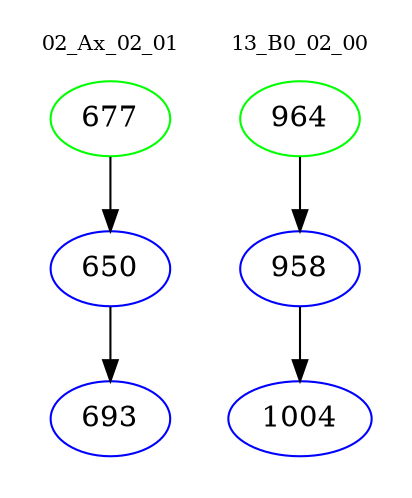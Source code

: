 digraph{
subgraph cluster_0 {
color = white
label = "02_Ax_02_01";
fontsize=10;
T0_677 [label="677", color="green"]
T0_677 -> T0_650 [color="black"]
T0_650 [label="650", color="blue"]
T0_650 -> T0_693 [color="black"]
T0_693 [label="693", color="blue"]
}
subgraph cluster_1 {
color = white
label = "13_B0_02_00";
fontsize=10;
T1_964 [label="964", color="green"]
T1_964 -> T1_958 [color="black"]
T1_958 [label="958", color="blue"]
T1_958 -> T1_1004 [color="black"]
T1_1004 [label="1004", color="blue"]
}
}
